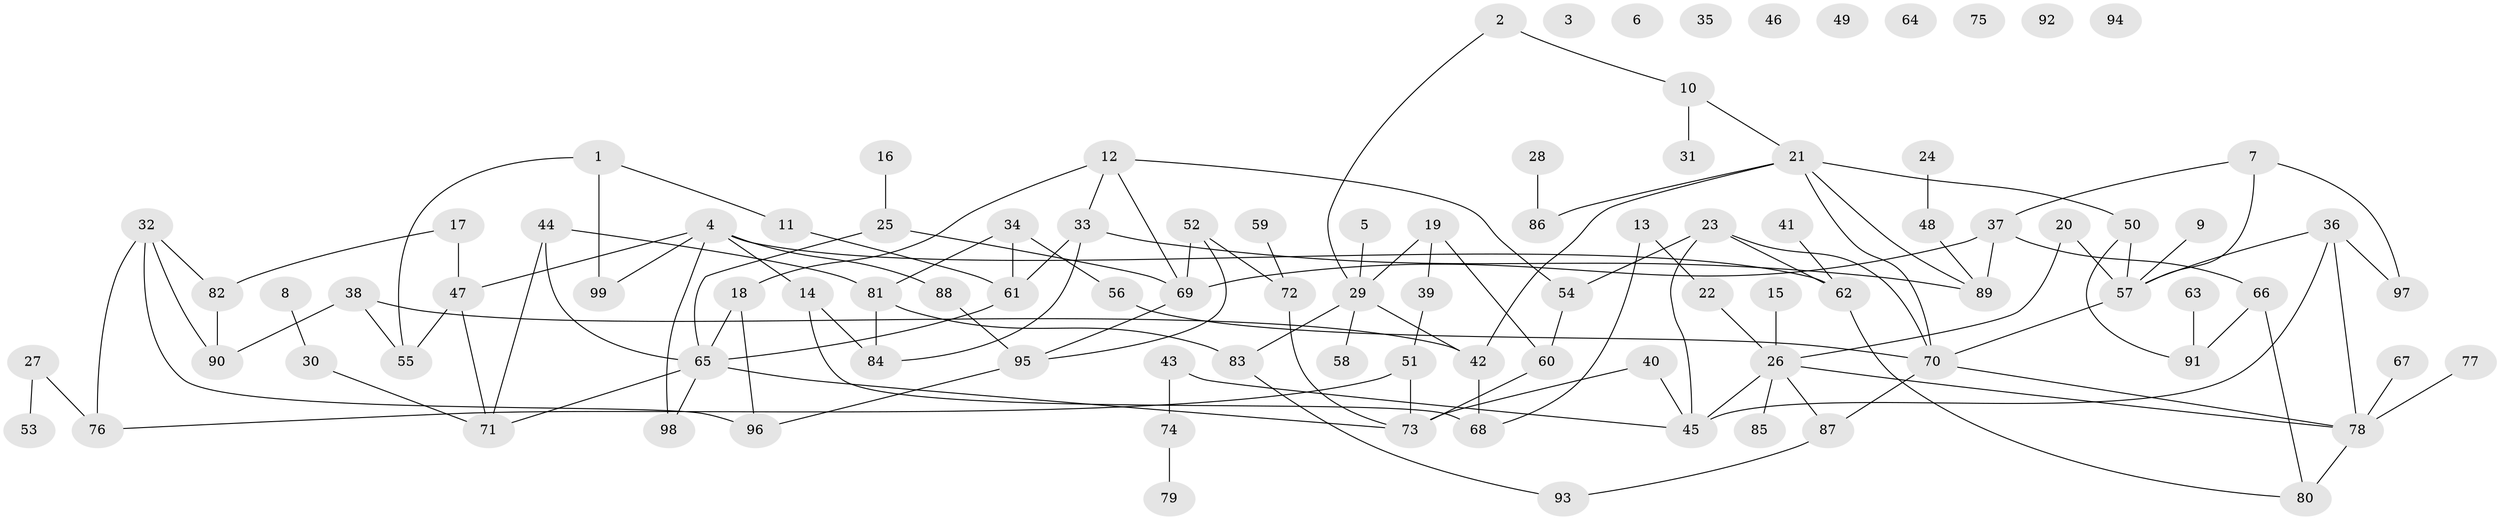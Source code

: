 // Generated by graph-tools (version 1.1) at 2025/49/03/09/25 03:49:09]
// undirected, 99 vertices, 131 edges
graph export_dot {
graph [start="1"]
  node [color=gray90,style=filled];
  1;
  2;
  3;
  4;
  5;
  6;
  7;
  8;
  9;
  10;
  11;
  12;
  13;
  14;
  15;
  16;
  17;
  18;
  19;
  20;
  21;
  22;
  23;
  24;
  25;
  26;
  27;
  28;
  29;
  30;
  31;
  32;
  33;
  34;
  35;
  36;
  37;
  38;
  39;
  40;
  41;
  42;
  43;
  44;
  45;
  46;
  47;
  48;
  49;
  50;
  51;
  52;
  53;
  54;
  55;
  56;
  57;
  58;
  59;
  60;
  61;
  62;
  63;
  64;
  65;
  66;
  67;
  68;
  69;
  70;
  71;
  72;
  73;
  74;
  75;
  76;
  77;
  78;
  79;
  80;
  81;
  82;
  83;
  84;
  85;
  86;
  87;
  88;
  89;
  90;
  91;
  92;
  93;
  94;
  95;
  96;
  97;
  98;
  99;
  1 -- 11;
  1 -- 55;
  1 -- 99;
  2 -- 10;
  2 -- 29;
  4 -- 14;
  4 -- 47;
  4 -- 62;
  4 -- 88;
  4 -- 98;
  4 -- 99;
  5 -- 29;
  7 -- 37;
  7 -- 57;
  7 -- 97;
  8 -- 30;
  9 -- 57;
  10 -- 21;
  10 -- 31;
  11 -- 61;
  12 -- 18;
  12 -- 33;
  12 -- 54;
  12 -- 69;
  13 -- 22;
  13 -- 68;
  14 -- 68;
  14 -- 84;
  15 -- 26;
  16 -- 25;
  17 -- 47;
  17 -- 82;
  18 -- 65;
  18 -- 96;
  19 -- 29;
  19 -- 39;
  19 -- 60;
  20 -- 26;
  20 -- 57;
  21 -- 42;
  21 -- 50;
  21 -- 70;
  21 -- 86;
  21 -- 89;
  22 -- 26;
  23 -- 45;
  23 -- 54;
  23 -- 62;
  23 -- 70;
  24 -- 48;
  25 -- 65;
  25 -- 69;
  26 -- 45;
  26 -- 78;
  26 -- 85;
  26 -- 87;
  27 -- 53;
  27 -- 76;
  28 -- 86;
  29 -- 42;
  29 -- 58;
  29 -- 83;
  30 -- 71;
  32 -- 76;
  32 -- 82;
  32 -- 90;
  32 -- 96;
  33 -- 61;
  33 -- 84;
  33 -- 89;
  34 -- 56;
  34 -- 61;
  34 -- 81;
  36 -- 45;
  36 -- 57;
  36 -- 78;
  36 -- 97;
  37 -- 66;
  37 -- 69;
  37 -- 89;
  38 -- 42;
  38 -- 55;
  38 -- 90;
  39 -- 51;
  40 -- 45;
  40 -- 73;
  41 -- 62;
  42 -- 68;
  43 -- 45;
  43 -- 74;
  44 -- 65;
  44 -- 71;
  44 -- 81;
  47 -- 55;
  47 -- 71;
  48 -- 89;
  50 -- 57;
  50 -- 91;
  51 -- 73;
  51 -- 76;
  52 -- 69;
  52 -- 72;
  52 -- 95;
  54 -- 60;
  56 -- 70;
  57 -- 70;
  59 -- 72;
  60 -- 73;
  61 -- 65;
  62 -- 80;
  63 -- 91;
  65 -- 71;
  65 -- 73;
  65 -- 98;
  66 -- 80;
  66 -- 91;
  67 -- 78;
  69 -- 95;
  70 -- 78;
  70 -- 87;
  72 -- 73;
  74 -- 79;
  77 -- 78;
  78 -- 80;
  81 -- 83;
  81 -- 84;
  82 -- 90;
  83 -- 93;
  87 -- 93;
  88 -- 95;
  95 -- 96;
}
